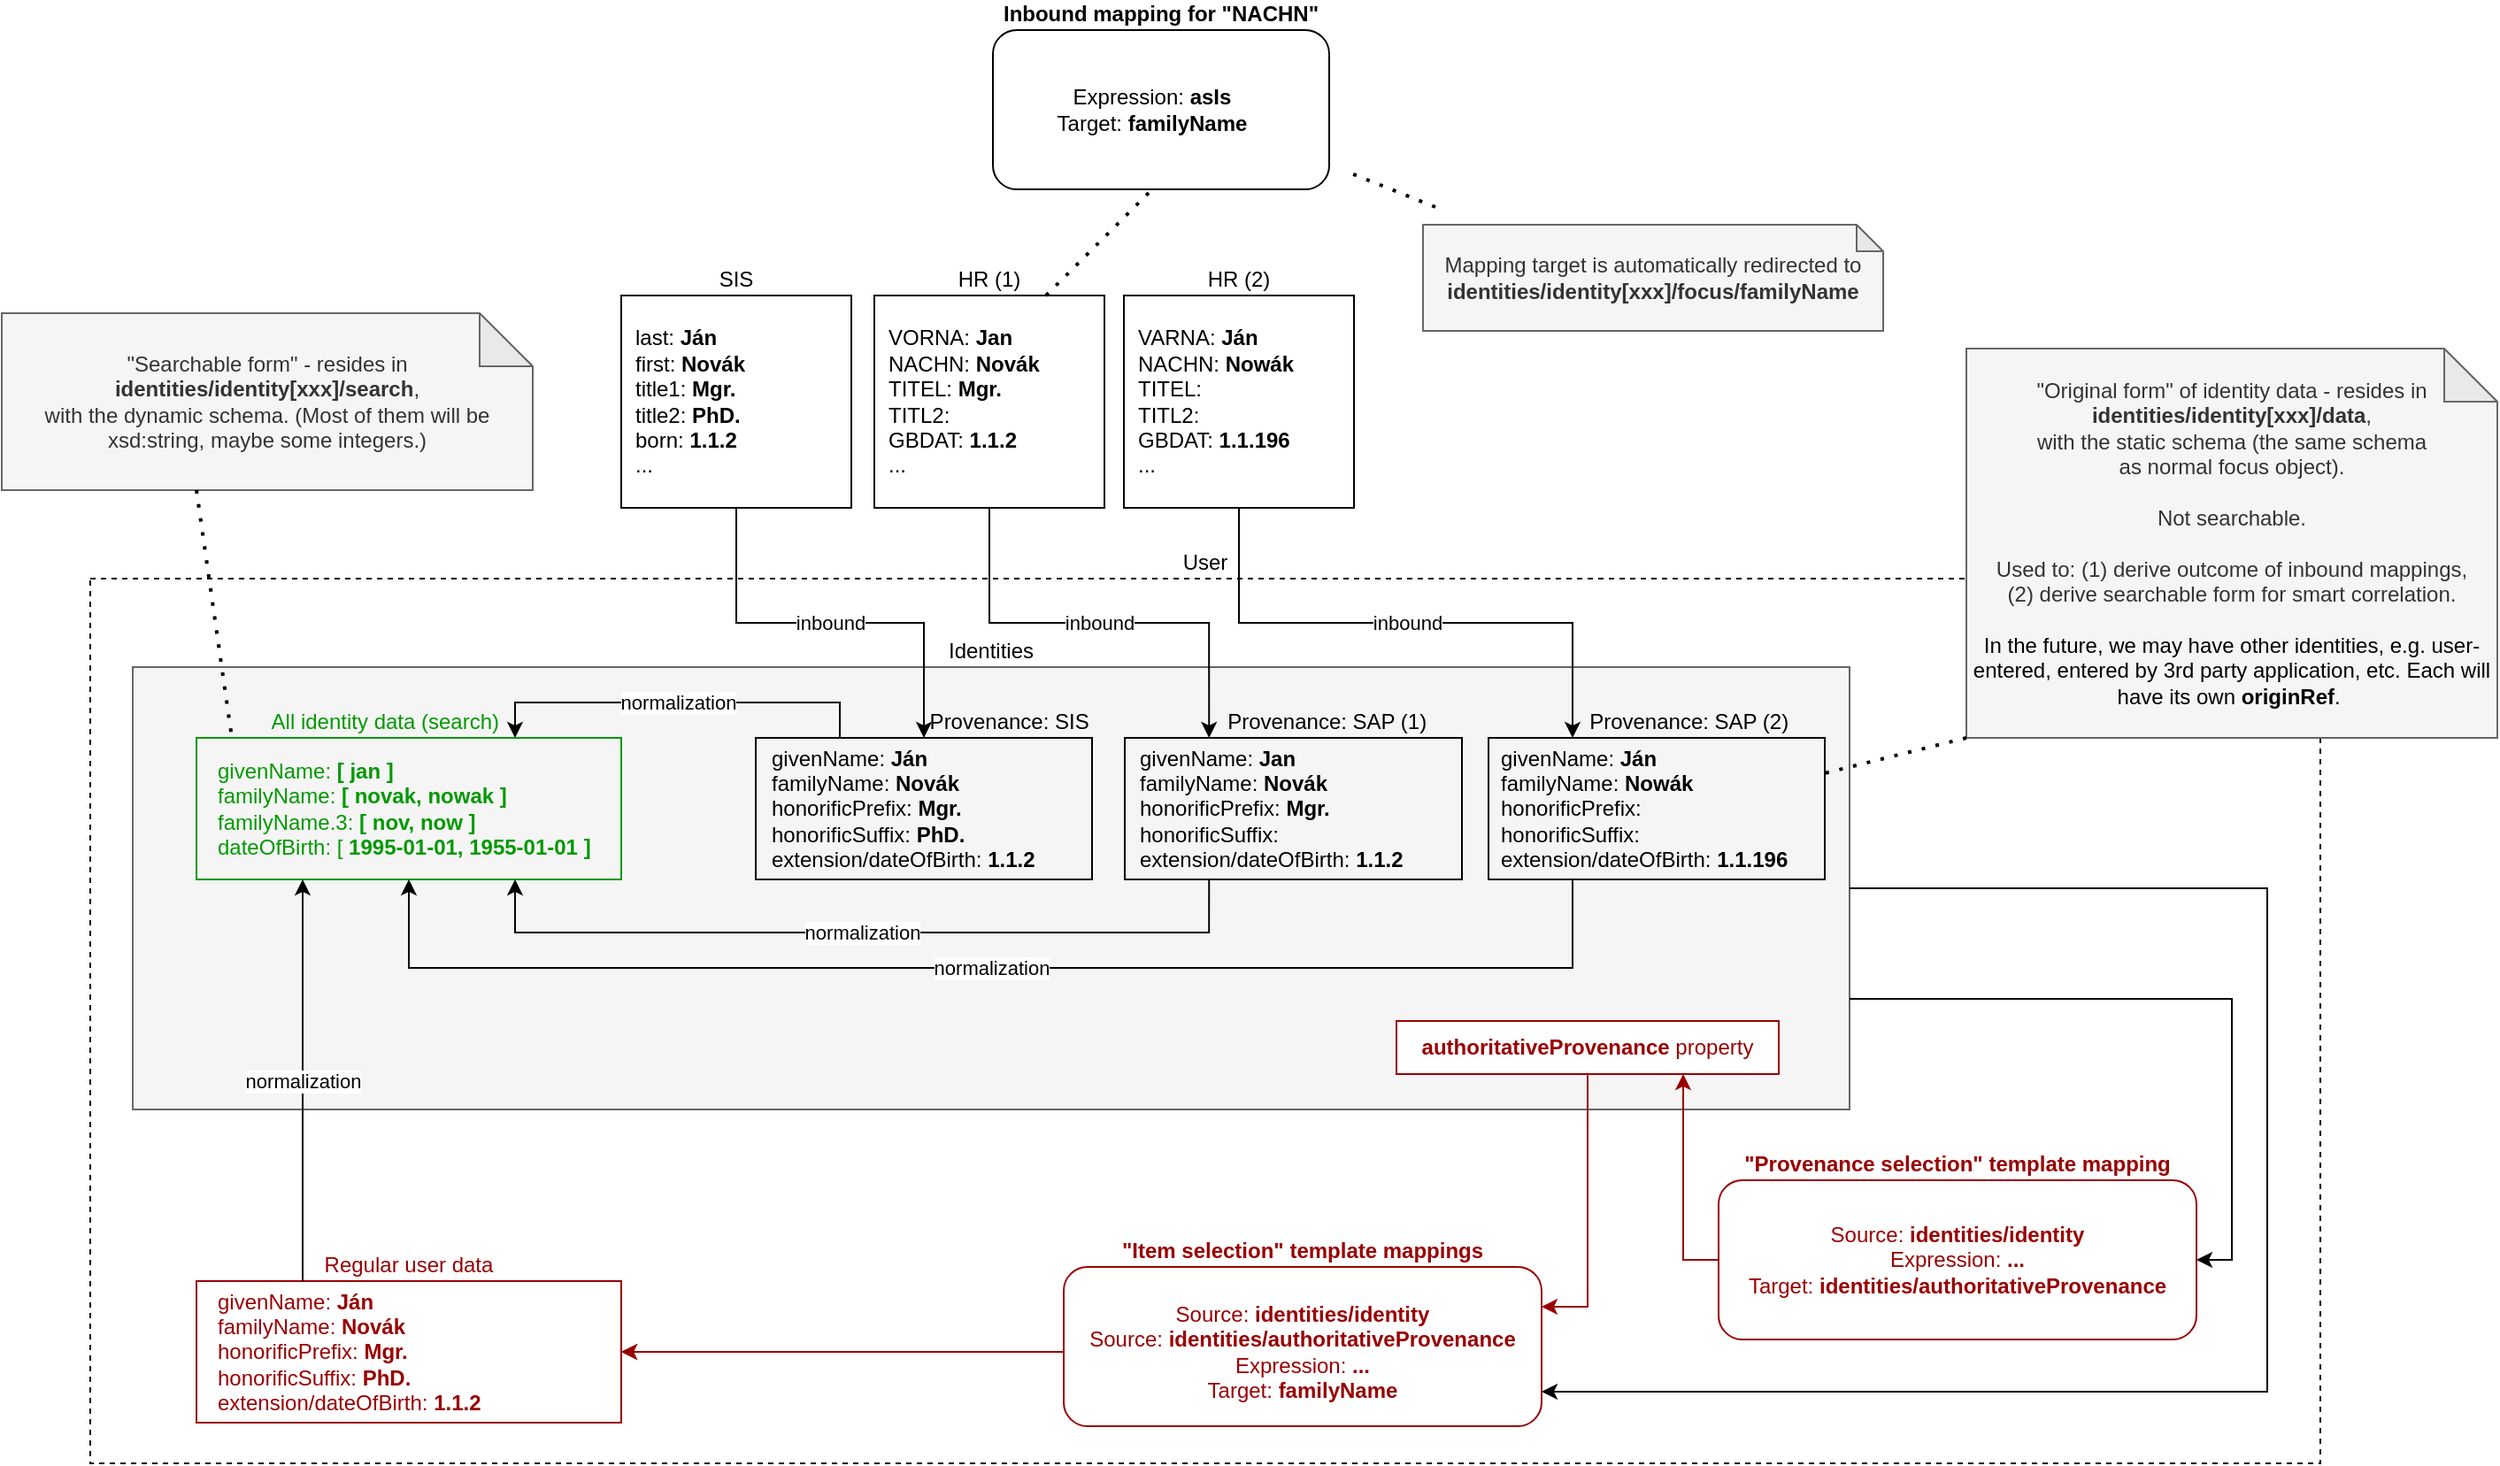 <mxfile version="19.0.3" type="device" pages="3"><diagram id="_s6FwG-OjwRTcnG-cGFB" name="Current"><mxGraphModel dx="3231" dy="1225" grid="1" gridSize="10" guides="1" tooltips="1" connect="1" arrows="1" fold="1" page="1" pageScale="1" pageWidth="1169" pageHeight="827" math="0" shadow="0"><root><mxCell id="0"/><mxCell id="1" parent="0"/><mxCell id="xve1av63VWAYr_nVpqFa-53" value="&lt;font color=&quot;#990000&quot;&gt;Source: &lt;b style=&quot;&quot;&gt;identities/identity&lt;br&gt;&lt;/b&gt;Expression:&amp;nbsp;&lt;b&gt;...&lt;/b&gt;&lt;br&gt;Target:&amp;nbsp;&lt;b&gt;identities/authoritativeProvenance&lt;/b&gt;&lt;/font&gt;" style="text;html=1;strokeColor=none;fillColor=none;align=center;verticalAlign=middle;whiteSpace=wrap;rounded=0;" vertex="1" parent="1"><mxGeometry x="780" y="780" width="270" height="90" as="geometry"/></mxCell><mxCell id="xve1av63VWAYr_nVpqFa-35" value="&lt;b&gt;&lt;font color=&quot;#990000&quot;&gt;&quot;Item selection&quot; template mappings&lt;/font&gt;&lt;/b&gt;" style="rounded=1;whiteSpace=wrap;html=1;fontColor=#000000;strokeColor=#990000;fillColor=none;labelPosition=center;verticalLabelPosition=top;align=center;verticalAlign=bottom;" vertex="1" parent="1"><mxGeometry x="410" y="829" width="270" height="90" as="geometry"/></mxCell><mxCell id="xve1av63VWAYr_nVpqFa-2" value="User" style="rounded=0;whiteSpace=wrap;html=1;labelPosition=center;verticalLabelPosition=top;align=center;verticalAlign=bottom;fillColor=none;dashed=1;" vertex="1" parent="1"><mxGeometry x="-140" y="440" width="1260" height="500" as="geometry"/></mxCell><mxCell id="xve1av63VWAYr_nVpqFa-1" value="&lt;font color=&quot;#000000&quot;&gt;Identities&lt;/font&gt;" style="rounded=0;whiteSpace=wrap;html=1;fontColor=#333333;fillColor=#f5f5f5;labelPosition=center;verticalLabelPosition=top;align=center;verticalAlign=bottom;strokeColor=#666666;" vertex="1" parent="1"><mxGeometry x="-116" y="490" width="970" height="250" as="geometry"/></mxCell><mxCell id="xve1av63VWAYr_nVpqFa-34" value="&lt;font color=&quot;#990000&quot;&gt;Regular user data&lt;/font&gt;" style="rounded=0;whiteSpace=wrap;html=1;labelPosition=center;verticalLabelPosition=top;align=center;verticalAlign=bottom;fillColor=none;strokeColor=#990000;" vertex="1" parent="1"><mxGeometry x="-80" y="837" width="240" height="80" as="geometry"/></mxCell><mxCell id="xve1av63VWAYr_nVpqFa-58" value="&lt;font color=&quot;#009900&quot;&gt;givenName: &lt;b&gt;[&amp;nbsp;jan ]&lt;br&gt;&lt;/b&gt;familyName: &lt;b&gt;[&amp;nbsp;novak, nowak ]&lt;/b&gt;&lt;br&gt;familyName.3: &lt;b&gt;[&amp;nbsp;nov, now ]&lt;br&gt;&lt;/b&gt;dateOfBirth: [&amp;nbsp;&lt;b&gt;1995-01-01, 1955-01-01 ]&lt;/b&gt;&lt;/font&gt;" style="text;html=1;strokeColor=none;fillColor=none;align=left;verticalAlign=middle;whiteSpace=wrap;rounded=0;fontColor=#FF3333;" vertex="1" parent="1"><mxGeometry x="-70" y="520" width="220" height="100" as="geometry"/></mxCell><mxCell id="xve1av63VWAYr_nVpqFa-39" value="&lt;font color=&quot;#009900&quot;&gt;All identity data (search)&amp;nbsp; &amp;nbsp; &amp;nbsp; &amp;nbsp;&amp;nbsp;&lt;/font&gt;" style="rounded=0;whiteSpace=wrap;html=1;labelPosition=center;verticalLabelPosition=top;align=center;verticalAlign=bottom;fillColor=none;strokeColor=#009900;" vertex="1" parent="1"><mxGeometry x="-80" y="530" width="240" height="80" as="geometry"/></mxCell><mxCell id="xve1av63VWAYr_nVpqFa-4" value="&lt;font color=&quot;#990000&quot;&gt;Source: &lt;b style=&quot;&quot;&gt;identities/identity&lt;/b&gt;&lt;br&gt;Source:&amp;nbsp;&lt;b&gt;identities/authoritativeProvenance&lt;/b&gt;&lt;br&gt;Expression: &lt;b&gt;...&lt;/b&gt;&lt;br&gt;Target:&amp;nbsp;&lt;b&gt;familyName&lt;/b&gt;&lt;/font&gt;" style="text;html=1;strokeColor=none;fillColor=none;align=center;verticalAlign=middle;whiteSpace=wrap;rounded=0;" vertex="1" parent="1"><mxGeometry x="410" y="832" width="270" height="90" as="geometry"/></mxCell><mxCell id="xve1av63VWAYr_nVpqFa-5" style="edgeStyle=orthogonalEdgeStyle;rounded=0;orthogonalLoop=1;jettySize=auto;html=1;exitX=1;exitY=0.75;exitDx=0;exitDy=0;entryX=1;entryY=0.5;entryDx=0;entryDy=0;fontColor=#000000;strokeColor=#000000;" edge="1" parent="1" source="xve1av63VWAYr_nVpqFa-1" target="xve1av63VWAYr_nVpqFa-53"><mxGeometry relative="1" as="geometry"/></mxCell><mxCell id="xve1av63VWAYr_nVpqFa-7" value="givenName: &lt;b&gt;Jan&lt;br&gt;&lt;/b&gt;familyName: &lt;b&gt;Novák&lt;br&gt;&lt;/b&gt;honorificPrefix: &lt;b&gt;Mgr.&lt;br&gt;&lt;/b&gt;honorificSuffix:&lt;b&gt;&lt;br&gt;&lt;/b&gt;extension/dateOfBirth: &lt;b&gt;1.1.2&lt;/b&gt;" style="text;html=1;strokeColor=none;fillColor=none;align=left;verticalAlign=middle;whiteSpace=wrap;rounded=0;" vertex="1" parent="1"><mxGeometry x="451" y="520" width="180" height="100" as="geometry"/></mxCell><mxCell id="xve1av63VWAYr_nVpqFa-9" value="normalization" style="edgeStyle=orthogonalEdgeStyle;rounded=0;orthogonalLoop=1;jettySize=auto;html=1;exitX=0.25;exitY=1;exitDx=0;exitDy=0;entryX=0.75;entryY=1;entryDx=0;entryDy=0;" edge="1" parent="1" source="xve1av63VWAYr_nVpqFa-10" target="xve1av63VWAYr_nVpqFa-39"><mxGeometry relative="1" as="geometry"><mxPoint x="491.5" y="680" as="targetPoint"/><Array as="points"><mxPoint x="492" y="640"/><mxPoint x="100" y="640"/></Array></mxGeometry></mxCell><mxCell id="xve1av63VWAYr_nVpqFa-10" value="&amp;nbsp; &amp;nbsp; &amp;nbsp; &amp;nbsp; &amp;nbsp; &amp;nbsp;Provenance: SAP (1)" style="rounded=0;whiteSpace=wrap;html=1;labelPosition=center;verticalLabelPosition=top;align=center;verticalAlign=bottom;fillColor=none;" vertex="1" parent="1"><mxGeometry x="444.5" y="530" width="190.5" height="80" as="geometry"/></mxCell><mxCell id="xve1av63VWAYr_nVpqFa-12" value="givenName: &lt;b&gt;Ján&lt;br&gt;&lt;/b&gt;familyName: &lt;b&gt;Novák&lt;br&gt;&lt;/b&gt;honorificPrefix: &lt;b&gt;Mgr.&lt;br&gt;&lt;/b&gt;honorificSuffix: &lt;b&gt;PhD.&lt;br&gt;&lt;/b&gt;extension/dateOfBirth: &lt;b&gt;1.1.2&lt;/b&gt;" style="text;html=1;strokeColor=none;fillColor=none;align=left;verticalAlign=middle;whiteSpace=wrap;rounded=0;" vertex="1" parent="1"><mxGeometry x="243" y="520" width="177" height="100" as="geometry"/></mxCell><mxCell id="xve1av63VWAYr_nVpqFa-13" style="edgeStyle=orthogonalEdgeStyle;rounded=0;orthogonalLoop=1;jettySize=auto;html=1;entryX=1;entryY=0.75;entryDx=0;entryDy=0;fontColor=#0000FF;strokeColor=#000000;exitX=1;exitY=0.5;exitDx=0;exitDy=0;" edge="1" parent="1" source="xve1av63VWAYr_nVpqFa-1" target="xve1av63VWAYr_nVpqFa-4"><mxGeometry relative="1" as="geometry"><Array as="points"><mxPoint x="1090" y="615"/><mxPoint x="1090" y="900"/></Array></mxGeometry></mxCell><mxCell id="xve1av63VWAYr_nVpqFa-14" value="normalization" style="edgeStyle=orthogonalEdgeStyle;rounded=0;orthogonalLoop=1;jettySize=auto;html=1;exitX=0.25;exitY=0;exitDx=0;exitDy=0;entryX=0.75;entryY=0;entryDx=0;entryDy=0;" edge="1" parent="1" source="xve1av63VWAYr_nVpqFa-15" target="xve1av63VWAYr_nVpqFa-39"><mxGeometry relative="1" as="geometry"/></mxCell><mxCell id="xve1av63VWAYr_nVpqFa-15" value="&amp;nbsp; &amp;nbsp; &amp;nbsp; &amp;nbsp; &amp;nbsp; &amp;nbsp; &amp;nbsp; &amp;nbsp; &amp;nbsp; &amp;nbsp; &amp;nbsp; &amp;nbsp; &amp;nbsp; &amp;nbsp; &amp;nbsp;Provenance: SIS" style="rounded=0;whiteSpace=wrap;html=1;labelPosition=center;verticalLabelPosition=top;align=center;verticalAlign=bottom;fillColor=none;" vertex="1" parent="1"><mxGeometry x="236" y="530" width="190" height="80" as="geometry"/></mxCell><mxCell id="xve1av63VWAYr_nVpqFa-16" value="SIS" style="rounded=0;whiteSpace=wrap;html=1;labelPosition=center;verticalLabelPosition=top;align=center;verticalAlign=bottom;" vertex="1" parent="1"><mxGeometry x="160" y="280" width="130" height="120" as="geometry"/></mxCell><mxCell id="xve1av63VWAYr_nVpqFa-17" value="last: &lt;b&gt;Ján&lt;br&gt;&lt;/b&gt;first: &lt;b&gt;Novák&lt;br&gt;&lt;/b&gt;title1: &lt;b&gt;Mgr.&lt;br&gt;&lt;/b&gt;title2: &lt;b&gt;PhD.&lt;br&gt;&lt;/b&gt;born: &lt;b&gt;1.1.2&lt;/b&gt;&lt;br&gt;..." style="text;html=1;strokeColor=none;fillColor=none;align=left;verticalAlign=middle;whiteSpace=wrap;rounded=0;" vertex="1" parent="1"><mxGeometry x="166" y="290" width="120" height="100" as="geometry"/></mxCell><mxCell id="xve1av63VWAYr_nVpqFa-18" value="&lt;font color=&quot;#000000&quot;&gt;inbound&lt;/font&gt;" style="edgeStyle=orthogonalEdgeStyle;rounded=0;orthogonalLoop=1;jettySize=auto;html=1;exitX=0.5;exitY=1;exitDx=0;exitDy=0;entryX=0.25;entryY=0;entryDx=0;entryDy=0;fontColor=#FF0000;" edge="1" parent="1" source="xve1av63VWAYr_nVpqFa-19" target="xve1av63VWAYr_nVpqFa-10"><mxGeometry relative="1" as="geometry"/></mxCell><mxCell id="xve1av63VWAYr_nVpqFa-19" value="HR (1)" style="rounded=0;whiteSpace=wrap;html=1;labelPosition=center;verticalLabelPosition=top;align=center;verticalAlign=bottom;" vertex="1" parent="1"><mxGeometry x="303" y="280" width="130" height="120" as="geometry"/></mxCell><mxCell id="xve1av63VWAYr_nVpqFa-20" value="VORNA: &lt;b&gt;Jan&lt;br&gt;&lt;/b&gt;NACHN: &lt;b&gt;Novák&lt;br&gt;&lt;/b&gt;TITEL: &lt;b&gt;Mgr.&lt;br&gt;&lt;/b&gt;TITL2:&lt;b&gt;&lt;br&gt;&lt;/b&gt;GBDAT: &lt;b&gt;1.1.2&lt;/b&gt;&lt;br&gt;..." style="text;html=1;strokeColor=none;fillColor=none;align=left;verticalAlign=middle;whiteSpace=wrap;rounded=0;" vertex="1" parent="1"><mxGeometry x="309" y="290" width="120" height="100" as="geometry"/></mxCell><mxCell id="xve1av63VWAYr_nVpqFa-21" value="&lt;font color=&quot;#000000&quot;&gt;inbound&lt;/font&gt;" style="edgeStyle=orthogonalEdgeStyle;rounded=0;orthogonalLoop=1;jettySize=auto;html=1;exitX=0.5;exitY=1;exitDx=0;exitDy=0;entryX=0.25;entryY=0;entryDx=0;entryDy=0;fontColor=#FF0000;" edge="1" parent="1" source="xve1av63VWAYr_nVpqFa-22" target="xve1av63VWAYr_nVpqFa-27"><mxGeometry relative="1" as="geometry"/></mxCell><mxCell id="xve1av63VWAYr_nVpqFa-22" value="HR (2)" style="rounded=0;whiteSpace=wrap;html=1;labelPosition=center;verticalLabelPosition=top;align=center;verticalAlign=bottom;fillColor=none;" vertex="1" parent="1"><mxGeometry x="444" y="280" width="130" height="120" as="geometry"/></mxCell><mxCell id="xve1av63VWAYr_nVpqFa-23" value="VARNA: &lt;b&gt;Ján&lt;br&gt;&lt;/b&gt;NACHN: &lt;b&gt;Nowák&lt;br&gt;&lt;/b&gt;TITEL:&amp;nbsp;&lt;b&gt;&lt;br&gt;&lt;/b&gt;TITL2:&lt;b&gt;&lt;br&gt;&lt;/b&gt;GBDAT: &lt;b&gt;1.1.196&lt;/b&gt;&lt;br&gt;..." style="text;html=1;strokeColor=none;fillColor=none;align=left;verticalAlign=middle;whiteSpace=wrap;rounded=0;" vertex="1" parent="1"><mxGeometry x="450" y="290" width="120" height="100" as="geometry"/></mxCell><mxCell id="xve1av63VWAYr_nVpqFa-24" value="givenName: &lt;b&gt;Ján&lt;br&gt;&lt;/b&gt;familyName: &lt;b&gt;Nowák&lt;br&gt;&lt;/b&gt;honorificPrefix:&amp;nbsp;&lt;b&gt;&lt;br&gt;&lt;/b&gt;honorificSuffix:&lt;b&gt;&lt;br&gt;&lt;/b&gt;extension/dateOfBirth: &lt;b&gt;1.1.196&lt;/b&gt;" style="text;html=1;strokeColor=none;fillColor=none;align=left;verticalAlign=middle;whiteSpace=wrap;rounded=0;" vertex="1" parent="1"><mxGeometry x="655" y="520" width="176" height="100" as="geometry"/></mxCell><mxCell id="xve1av63VWAYr_nVpqFa-25" value="inbound" style="edgeStyle=orthogonalEdgeStyle;rounded=0;orthogonalLoop=1;jettySize=auto;html=1;entryX=0.5;entryY=0;entryDx=0;entryDy=0;exitX=0.5;exitY=1;exitDx=0;exitDy=0;" edge="1" parent="1" source="xve1av63VWAYr_nVpqFa-16" target="xve1av63VWAYr_nVpqFa-15"><mxGeometry relative="1" as="geometry"/></mxCell><mxCell id="xve1av63VWAYr_nVpqFa-26" value="normalization" style="edgeStyle=orthogonalEdgeStyle;rounded=0;orthogonalLoop=1;jettySize=auto;html=1;exitX=0.25;exitY=1;exitDx=0;exitDy=0;entryX=0.5;entryY=1;entryDx=0;entryDy=0;" edge="1" parent="1" source="xve1av63VWAYr_nVpqFa-27" target="xve1av63VWAYr_nVpqFa-39"><mxGeometry relative="1" as="geometry"><mxPoint x="697.5" y="680" as="targetPoint"/><Array as="points"><mxPoint x="698" y="660"/><mxPoint x="40" y="660"/></Array></mxGeometry></mxCell><mxCell id="xve1av63VWAYr_nVpqFa-27" value="&amp;nbsp; &amp;nbsp; &amp;nbsp; &amp;nbsp; &amp;nbsp; &amp;nbsp;Provenance: SAP (2)" style="rounded=0;whiteSpace=wrap;html=1;labelPosition=center;verticalLabelPosition=top;align=center;verticalAlign=bottom;fillColor=none;" vertex="1" parent="1"><mxGeometry x="650" y="530" width="190" height="80" as="geometry"/></mxCell><mxCell id="xve1av63VWAYr_nVpqFa-28" value="" style="group" vertex="1" connectable="0" parent="1"><mxGeometry x="370" y="130" width="190" height="90" as="geometry"/></mxCell><mxCell id="xve1av63VWAYr_nVpqFa-29" value="&lt;b&gt;Inbound mapping for &quot;NACHN&quot;&lt;/b&gt;" style="rounded=1;whiteSpace=wrap;html=1;fontColor=#000000;strokeColor=#000000;fillColor=none;labelPosition=center;verticalLabelPosition=top;align=center;verticalAlign=bottom;" vertex="1" parent="xve1av63VWAYr_nVpqFa-28"><mxGeometry width="190" height="90" as="geometry"/></mxCell><mxCell id="xve1av63VWAYr_nVpqFa-30" value="Expression: &lt;b&gt;asIs&lt;/b&gt;&lt;br&gt;Target:&amp;nbsp;&lt;b&gt;familyName&lt;/b&gt;" style="text;html=1;strokeColor=none;fillColor=none;align=center;verticalAlign=middle;whiteSpace=wrap;rounded=0;" vertex="1" parent="xve1av63VWAYr_nVpqFa-28"><mxGeometry width="180" height="90" as="geometry"/></mxCell><mxCell id="xve1av63VWAYr_nVpqFa-31" value="" style="endArrow=none;dashed=1;html=1;dashPattern=1 3;strokeWidth=2;rounded=0;fontColor=#0000FF;entryX=0.5;entryY=1;entryDx=0;entryDy=0;" edge="1" parent="1" target="xve1av63VWAYr_nVpqFa-30"><mxGeometry width="50" height="50" relative="1" as="geometry"><mxPoint x="400" y="280" as="sourcePoint"/><mxPoint x="450" y="230" as="targetPoint"/></mxGeometry></mxCell><mxCell id="xve1av63VWAYr_nVpqFa-32" value="givenName: &lt;b&gt;Ján&lt;br&gt;&lt;/b&gt;familyName: &lt;b&gt;Novák&lt;br&gt;&lt;/b&gt;honorificPrefix: &lt;b&gt;Mgr.&lt;br&gt;&lt;/b&gt;honorificSuffix: &lt;b&gt;PhD.&lt;br&gt;&lt;/b&gt;extension/dateOfBirth: &lt;b&gt;1.1.2&lt;/b&gt;" style="text;html=1;strokeColor=none;fillColor=none;align=left;verticalAlign=middle;whiteSpace=wrap;rounded=0;fontColor=#990000;" vertex="1" parent="1"><mxGeometry x="-70" y="827" width="278" height="100" as="geometry"/></mxCell><mxCell id="xve1av63VWAYr_nVpqFa-33" value="&lt;font color=&quot;#000000&quot;&gt;normalization&lt;/font&gt;" style="edgeStyle=orthogonalEdgeStyle;rounded=0;orthogonalLoop=1;jettySize=auto;html=1;exitX=0.25;exitY=0;exitDx=0;exitDy=0;fontColor=#990000;strokeColor=#000000;entryX=0.25;entryY=1;entryDx=0;entryDy=0;" edge="1" parent="1" source="xve1av63VWAYr_nVpqFa-34" target="xve1av63VWAYr_nVpqFa-39"><mxGeometry relative="1" as="geometry"/></mxCell><mxCell id="xve1av63VWAYr_nVpqFa-36" style="edgeStyle=orthogonalEdgeStyle;rounded=0;orthogonalLoop=1;jettySize=auto;html=1;exitX=0;exitY=0.5;exitDx=0;exitDy=0;entryX=1;entryY=0.5;entryDx=0;entryDy=0;fontColor=#0000FF;strokeColor=#990000;" edge="1" parent="1" source="xve1av63VWAYr_nVpqFa-4" target="xve1av63VWAYr_nVpqFa-34"><mxGeometry relative="1" as="geometry"/></mxCell><mxCell id="xve1av63VWAYr_nVpqFa-37" value="" style="edgeStyle=orthogonalEdgeStyle;rounded=0;orthogonalLoop=1;jettySize=auto;html=1;fontColor=#0000FF;strokeColor=#990000;" edge="1" parent="1" source="xve1av63VWAYr_nVpqFa-4" target="xve1av63VWAYr_nVpqFa-34"><mxGeometry relative="1" as="geometry"/></mxCell><mxCell id="xve1av63VWAYr_nVpqFa-42" value="Mapping target is automatically redirected to &lt;b&gt;identities/identity[xxx]/focus/familyName&lt;/b&gt;" style="shape=note;whiteSpace=wrap;html=1;backgroundOutline=1;darkOpacity=0.05;size=15;fillColor=#f5f5f5;fontColor=#333333;strokeColor=#666666;" vertex="1" parent="1"><mxGeometry x="613" y="240" width="260" height="60" as="geometry"/></mxCell><mxCell id="xve1av63VWAYr_nVpqFa-43" value="" style="endArrow=none;dashed=1;html=1;dashPattern=1 3;strokeWidth=2;rounded=0;" edge="1" parent="1"><mxGeometry width="50" height="50" relative="1" as="geometry"><mxPoint x="620" y="230" as="sourcePoint"/><mxPoint x="570" y="210" as="targetPoint"/></mxGeometry></mxCell><mxCell id="xve1av63VWAYr_nVpqFa-44" value="&quot;Original form&quot; of identity data - resides in &lt;b&gt;identities/identity[xxx]/data&lt;/b&gt;,&lt;br&gt;with the static schema (the same schema&lt;br&gt;as normal focus object).&lt;br&gt;&lt;br&gt;Not searchable. &lt;br&gt;&lt;br&gt;Used to: (1) derive outcome of inbound mappings, &lt;br&gt;(2) derive searchable form for smart correlation.&lt;br&gt;&lt;br&gt;&lt;span style=&quot;color: rgb(0, 0, 0);&quot;&gt;In the future, we may have other identities, e.g. user-entered, entered by 3rd party application, etc. Each will have its own&amp;nbsp;&lt;/span&gt;&lt;b style=&quot;color: rgb(0, 0, 0);&quot;&gt;originRef&lt;/b&gt;&lt;span style=&quot;color: rgb(0, 0, 0);&quot;&gt;.&amp;nbsp;&lt;/span&gt;" style="shape=note;whiteSpace=wrap;html=1;backgroundOutline=1;darkOpacity=0.05;fillColor=#f5f5f5;fontColor=#333333;strokeColor=#666666;" vertex="1" parent="1"><mxGeometry x="920" y="310" width="300" height="220" as="geometry"/></mxCell><mxCell id="xve1av63VWAYr_nVpqFa-45" value="" style="endArrow=none;dashed=1;html=1;dashPattern=1 3;strokeWidth=2;rounded=0;exitX=0;exitY=1;exitDx=0;exitDy=0;exitPerimeter=0;entryX=1;entryY=0.25;entryDx=0;entryDy=0;" edge="1" parent="1" source="xve1av63VWAYr_nVpqFa-44" target="xve1av63VWAYr_nVpqFa-27"><mxGeometry width="50" height="50" relative="1" as="geometry"><mxPoint x="1180" y="520" as="sourcePoint"/><mxPoint x="850" y="560" as="targetPoint"/></mxGeometry></mxCell><mxCell id="xve1av63VWAYr_nVpqFa-48" value="&quot;Searchable form&quot; - resides in &lt;b&gt;identities/identity[xxx]/search&lt;/b&gt;,&lt;br&gt;with the dynamic schema. (Most of them will be xsd:string, maybe some integers.)" style="shape=note;whiteSpace=wrap;html=1;backgroundOutline=1;darkOpacity=0.05;fillColor=#f5f5f5;fontColor=#333333;strokeColor=#666666;" vertex="1" parent="1"><mxGeometry x="-190" y="290" width="300" height="100" as="geometry"/></mxCell><mxCell id="xve1av63VWAYr_nVpqFa-49" style="edgeStyle=orthogonalEdgeStyle;rounded=0;orthogonalLoop=1;jettySize=auto;html=1;exitX=0.5;exitY=1;exitDx=0;exitDy=0;entryX=1;entryY=0.25;entryDx=0;entryDy=0;fontColor=#000000;strokeColor=#990000;" edge="1" parent="1" source="xve1av63VWAYr_nVpqFa-50" target="xve1av63VWAYr_nVpqFa-35"><mxGeometry relative="1" as="geometry"/></mxCell><mxCell id="xve1av63VWAYr_nVpqFa-50" value="&lt;font color=&quot;#990000&quot;&gt;&lt;b&gt;authoritativeProvenance&lt;/b&gt; property&lt;/font&gt;" style="rounded=0;whiteSpace=wrap;html=1;fontColor=#000000;strokeColor=#990000;" vertex="1" parent="1"><mxGeometry x="598" y="690" width="216" height="30" as="geometry"/></mxCell><mxCell id="xve1av63VWAYr_nVpqFa-51" value="&lt;b&gt;&lt;font color=&quot;#990000&quot;&gt;&quot;Provenance selection&quot; template mapping&lt;/font&gt;&lt;/b&gt;" style="rounded=1;whiteSpace=wrap;html=1;fontColor=#000000;strokeColor=#990000;fillColor=none;labelPosition=center;verticalLabelPosition=top;align=center;verticalAlign=bottom;" vertex="1" parent="1"><mxGeometry x="780" y="780" width="270" height="90" as="geometry"/></mxCell><mxCell id="xve1av63VWAYr_nVpqFa-52" style="edgeStyle=orthogonalEdgeStyle;rounded=0;orthogonalLoop=1;jettySize=auto;html=1;exitX=0;exitY=0.5;exitDx=0;exitDy=0;entryX=0.75;entryY=1;entryDx=0;entryDy=0;fontColor=#000000;strokeColor=#990000;" edge="1" parent="1" source="xve1av63VWAYr_nVpqFa-53" target="xve1av63VWAYr_nVpqFa-50"><mxGeometry relative="1" as="geometry"/></mxCell><mxCell id="xve1av63VWAYr_nVpqFa-54" value="" style="endArrow=none;dashed=1;html=1;dashPattern=1 3;strokeWidth=2;rounded=0;" edge="1" parent="1"><mxGeometry width="50" height="50" relative="1" as="geometry"><mxPoint x="-80" y="390" as="sourcePoint"/><mxPoint x="-60" y="530" as="targetPoint"/></mxGeometry></mxCell></root></mxGraphModel></diagram><diagram id="zc6pTXu14DVkw-eYukq8" name="Alt-1"><mxGraphModel dx="2062" dy="1225" grid="1" gridSize="10" guides="1" tooltips="1" connect="1" arrows="1" fold="1" page="1" pageScale="1" pageWidth="1169" pageHeight="827" math="0" shadow="0"><root><mxCell id="0"/><mxCell id="1" parent="0"/><mxCell id="fM5ecm_wmOhgV47JdMvx-7" value="User" style="rounded=0;whiteSpace=wrap;html=1;labelPosition=center;verticalLabelPosition=top;align=center;verticalAlign=bottom;fillColor=none;" parent="1" vertex="1"><mxGeometry x="10" y="460" width="660" height="360" as="geometry"/></mxCell><mxCell id="fM5ecm_wmOhgV47JdMvx-36" style="edgeStyle=orthogonalEdgeStyle;rounded=0;orthogonalLoop=1;jettySize=auto;html=1;entryX=1;entryY=0.5;entryDx=0;entryDy=0;fontColor=#0000FF;strokeColor=#000000;exitX=1;exitY=0.5;exitDx=0;exitDy=0;" parent="1" source="fM5ecm_wmOhgV47JdMvx-15" target="fM5ecm_wmOhgV47JdMvx-34" edge="1"><mxGeometry relative="1" as="geometry"/></mxCell><mxCell id="fM5ecm_wmOhgV47JdMvx-15" value="&lt;font color=&quot;#000000&quot;&gt;Identities&lt;/font&gt;" style="rounded=0;whiteSpace=wrap;html=1;fontColor=#FF3333;fillColor=none;labelPosition=center;verticalLabelPosition=top;align=center;verticalAlign=bottom;" parent="1" vertex="1"><mxGeometry x="40" y="500" width="580" height="130" as="geometry"/></mxCell><mxCell id="fM5ecm_wmOhgV47JdMvx-16" value="AIS" style="rounded=0;whiteSpace=wrap;html=1;labelPosition=center;verticalLabelPosition=top;align=center;verticalAlign=bottom;fillColor=none;" parent="1" vertex="1"><mxGeometry x="192" y="530" width="130" height="80" as="geometry"/></mxCell><mxCell id="fM5ecm_wmOhgV47JdMvx-1" value="AIS" style="rounded=0;whiteSpace=wrap;html=1;labelPosition=center;verticalLabelPosition=top;align=center;verticalAlign=bottom;" parent="1" vertex="1"><mxGeometry x="160" y="280" width="130" height="120" as="geometry"/></mxCell><mxCell id="fM5ecm_wmOhgV47JdMvx-2" value="last: &lt;b&gt;Ján&lt;br&gt;&lt;/b&gt;first: &lt;b&gt;Novák&lt;br&gt;&lt;/b&gt;title1: &lt;b&gt;Mgr.&lt;br&gt;&lt;/b&gt;title2: &lt;b&gt;PhD.&lt;br&gt;&lt;/b&gt;born: &lt;b&gt;1.1.2&lt;/b&gt;&lt;br&gt;..." style="text;html=1;strokeColor=none;fillColor=none;align=left;verticalAlign=middle;whiteSpace=wrap;rounded=0;" parent="1" vertex="1"><mxGeometry x="166" y="290" width="120" height="100" as="geometry"/></mxCell><mxCell id="fM5ecm_wmOhgV47JdMvx-21" style="edgeStyle=orthogonalEdgeStyle;rounded=0;orthogonalLoop=1;jettySize=auto;html=1;exitX=0.5;exitY=1;exitDx=0;exitDy=0;entryX=0.25;entryY=0;entryDx=0;entryDy=0;fontColor=#FF0000;" parent="1" source="fM5ecm_wmOhgV47JdMvx-3" target="fM5ecm_wmOhgV47JdMvx-18" edge="1"><mxGeometry relative="1" as="geometry"/></mxCell><mxCell id="fM5ecm_wmOhgV47JdMvx-3" value="SAP (1)" style="rounded=0;whiteSpace=wrap;html=1;labelPosition=center;verticalLabelPosition=top;align=center;verticalAlign=bottom;" parent="1" vertex="1"><mxGeometry x="303" y="280" width="130" height="120" as="geometry"/></mxCell><mxCell id="fM5ecm_wmOhgV47JdMvx-4" value="VORNA: &lt;b&gt;Jan&lt;br&gt;&lt;/b&gt;NACHN: &lt;b&gt;Novák&lt;br&gt;&lt;/b&gt;TITEL: &lt;b&gt;Mgr.&lt;br&gt;&lt;/b&gt;TITL2:&lt;b&gt;&lt;br&gt;&lt;/b&gt;GBDAT: &lt;b&gt;1.1.2&lt;/b&gt;&lt;br&gt;..." style="text;html=1;strokeColor=none;fillColor=none;align=left;verticalAlign=middle;whiteSpace=wrap;rounded=0;" parent="1" vertex="1"><mxGeometry x="309" y="290" width="120" height="100" as="geometry"/></mxCell><mxCell id="fM5ecm_wmOhgV47JdMvx-23" style="edgeStyle=orthogonalEdgeStyle;rounded=0;orthogonalLoop=1;jettySize=auto;html=1;exitX=0.5;exitY=1;exitDx=0;exitDy=0;entryX=0.25;entryY=0;entryDx=0;entryDy=0;fontColor=#FF0000;" parent="1" source="fM5ecm_wmOhgV47JdMvx-5" target="fM5ecm_wmOhgV47JdMvx-19" edge="1"><mxGeometry relative="1" as="geometry"/></mxCell><mxCell id="fM5ecm_wmOhgV47JdMvx-5" value="SAP (2)" style="rounded=0;whiteSpace=wrap;html=1;labelPosition=center;verticalLabelPosition=top;align=center;verticalAlign=bottom;fillColor=none;" parent="1" vertex="1"><mxGeometry x="444" y="280" width="130" height="120" as="geometry"/></mxCell><mxCell id="fM5ecm_wmOhgV47JdMvx-6" value="VARNA: &lt;b&gt;Ján&lt;br&gt;&lt;/b&gt;NACHN: &lt;b&gt;Novák&lt;br&gt;&lt;/b&gt;TITEL:&amp;nbsp;&lt;b&gt;&lt;br&gt;&lt;/b&gt;TITL2:&lt;b&gt;&lt;br&gt;&lt;/b&gt;GBDAT: &lt;b&gt;1.1.196&lt;/b&gt;&lt;br&gt;..." style="text;html=1;strokeColor=none;fillColor=none;align=left;verticalAlign=middle;whiteSpace=wrap;rounded=0;" parent="1" vertex="1"><mxGeometry x="450" y="290" width="120" height="100" as="geometry"/></mxCell><mxCell id="fM5ecm_wmOhgV47JdMvx-9" value="givenName: &lt;b&gt;Jan&lt;br&gt;&lt;/b&gt;familyName: &lt;b&gt;Novák&lt;br&gt;&lt;/b&gt;honorificPrefix: &lt;b&gt;Mgr.&lt;br&gt;&lt;/b&gt;honorificSuffix:&lt;b&gt;&lt;br&gt;&lt;/b&gt;dateOfBirth: &lt;b&gt;1.1.2&lt;/b&gt;" style="text;html=1;strokeColor=none;fillColor=none;align=left;verticalAlign=middle;whiteSpace=wrap;rounded=0;" parent="1" vertex="1"><mxGeometry x="340" y="520" width="120" height="100" as="geometry"/></mxCell><mxCell id="fM5ecm_wmOhgV47JdMvx-8" value="givenName: &lt;b&gt;Ján&lt;br&gt;&lt;/b&gt;familyName: &lt;b&gt;Novák&lt;br&gt;&lt;/b&gt;honorificPrefix: &lt;b&gt;Mgr.&lt;br&gt;&lt;/b&gt;honorificSuffix: &lt;b&gt;PhD.&lt;br&gt;&lt;/b&gt;dateOfBirth: &lt;b&gt;1.1.2&lt;/b&gt;" style="text;html=1;strokeColor=none;fillColor=none;align=left;verticalAlign=middle;whiteSpace=wrap;rounded=0;" parent="1" vertex="1"><mxGeometry x="200" y="520" width="120" height="100" as="geometry"/></mxCell><mxCell id="fM5ecm_wmOhgV47JdMvx-10" value="givenName: &lt;b&gt;Ján&lt;br&gt;&lt;/b&gt;familyName: &lt;b&gt;Novák&lt;br&gt;&lt;/b&gt;honorificPrefix:&amp;nbsp;&lt;b&gt;&lt;br&gt;&lt;/b&gt;honorificSuffix:&lt;b&gt;&lt;br&gt;&lt;/b&gt;dateOfBirth: &lt;b&gt;1.1.196&lt;/b&gt;" style="text;html=1;strokeColor=none;fillColor=none;align=left;verticalAlign=middle;whiteSpace=wrap;rounded=0;" parent="1" vertex="1"><mxGeometry x="480" y="520" width="120" height="100" as="geometry"/></mxCell><mxCell id="fM5ecm_wmOhgV47JdMvx-13" style="edgeStyle=orthogonalEdgeStyle;rounded=0;orthogonalLoop=1;jettySize=auto;html=1;entryX=0.25;entryY=0;entryDx=0;entryDy=0;exitX=0.5;exitY=1;exitDx=0;exitDy=0;" parent="1" source="fM5ecm_wmOhgV47JdMvx-1" target="fM5ecm_wmOhgV47JdMvx-16" edge="1"><mxGeometry relative="1" as="geometry"/></mxCell><mxCell id="fM5ecm_wmOhgV47JdMvx-14" value="givenName: &lt;b&gt;Ján&lt;br&gt;&lt;/b&gt;familyName: &lt;b&gt;Novák&lt;br&gt;&lt;/b&gt;honorificPrefix: &lt;b&gt;Mgr.&lt;br&gt;&lt;/b&gt;honorificSuffix: &lt;b&gt;PhD.&lt;br&gt;&lt;/b&gt;dateOfBirth: &lt;b&gt;1.1.2&lt;/b&gt;" style="text;html=1;strokeColor=none;fillColor=none;align=left;verticalAlign=middle;whiteSpace=wrap;rounded=0;fontColor=#FF3333;" parent="1" vertex="1"><mxGeometry x="60" y="520" width="120" height="100" as="geometry"/></mxCell><mxCell id="fM5ecm_wmOhgV47JdMvx-18" value="SAP (1)" style="rounded=0;whiteSpace=wrap;html=1;labelPosition=center;verticalLabelPosition=top;align=center;verticalAlign=bottom;fillColor=none;" parent="1" vertex="1"><mxGeometry x="335" y="530" width="130" height="80" as="geometry"/></mxCell><mxCell id="fM5ecm_wmOhgV47JdMvx-20" value="&lt;font color=&quot;#ff0000&quot;&gt;Focus (Main)&lt;/font&gt;" style="rounded=0;whiteSpace=wrap;html=1;labelPosition=center;verticalLabelPosition=top;align=center;verticalAlign=bottom;fillColor=none;strokeColor=#FF0000;" parent="1" vertex="1"><mxGeometry x="50" y="530" width="130" height="80" as="geometry"/></mxCell><mxCell id="fM5ecm_wmOhgV47JdMvx-19" value="SAP (2)" style="rounded=0;whiteSpace=wrap;html=1;labelPosition=center;verticalLabelPosition=top;align=center;verticalAlign=bottom;fillColor=none;" parent="1" vertex="1"><mxGeometry x="476" y="530" width="130" height="80" as="geometry"/></mxCell><mxCell id="fM5ecm_wmOhgV47JdMvx-25" value="" style="group" parent="1" vertex="1" connectable="0"><mxGeometry x="370" y="130" width="190" height="90" as="geometry"/></mxCell><mxCell id="fM5ecm_wmOhgV47JdMvx-24" value="&lt;b&gt;Inbound mapping for &quot;VORNA&quot;&lt;/b&gt;" style="rounded=1;whiteSpace=wrap;html=1;fontColor=#000000;strokeColor=#000000;fillColor=none;labelPosition=center;verticalLabelPosition=top;align=center;verticalAlign=bottom;" parent="fM5ecm_wmOhgV47JdMvx-25" vertex="1"><mxGeometry width="190" height="90" as="geometry"/></mxCell><mxCell id="fM5ecm_wmOhgV47JdMvx-11" value="Expression: &lt;b&gt;asIs&lt;/b&gt;&lt;br&gt;Target:&amp;nbsp;&lt;b&gt;&lt;font color=&quot;#0000ff&quot;&gt;$identity/&lt;/font&gt;familyName&lt;/b&gt;" style="text;html=1;strokeColor=none;fillColor=none;align=center;verticalAlign=middle;whiteSpace=wrap;rounded=0;" parent="fM5ecm_wmOhgV47JdMvx-25" vertex="1"><mxGeometry width="180" height="90" as="geometry"/></mxCell><mxCell id="fM5ecm_wmOhgV47JdMvx-26" value="" style="endArrow=none;dashed=1;html=1;dashPattern=1 3;strokeWidth=2;rounded=0;fontColor=#0000FF;entryX=0.5;entryY=1;entryDx=0;entryDy=0;" parent="1" target="fM5ecm_wmOhgV47JdMvx-11" edge="1"><mxGeometry width="50" height="50" relative="1" as="geometry"><mxPoint x="400" y="280" as="sourcePoint"/><mxPoint x="450" y="230" as="targetPoint"/></mxGeometry></mxCell><mxCell id="fM5ecm_wmOhgV47JdMvx-28" value="givenName: &lt;b&gt;Ján&lt;br&gt;&lt;/b&gt;familyName: &lt;b&gt;Novák&lt;br&gt;&lt;/b&gt;honorificPrefix: &lt;b&gt;Mgr.&lt;br&gt;&lt;/b&gt;honorificSuffix: &lt;b&gt;PhD.&lt;br&gt;&lt;/b&gt;extension/dateOfBirth: &lt;b&gt;1.1.2&lt;/b&gt;" style="text;html=1;strokeColor=none;fillColor=none;align=left;verticalAlign=middle;whiteSpace=wrap;rounded=0;fontColor=#990000;" parent="1" vertex="1"><mxGeometry x="57" y="660" width="278" height="100" as="geometry"/></mxCell><mxCell id="fM5ecm_wmOhgV47JdMvx-32" style="edgeStyle=orthogonalEdgeStyle;rounded=0;orthogonalLoop=1;jettySize=auto;html=1;exitX=0.25;exitY=0;exitDx=0;exitDy=0;fontColor=#990000;strokeColor=#990000;" parent="1" source="fM5ecm_wmOhgV47JdMvx-30" target="fM5ecm_wmOhgV47JdMvx-20" edge="1"><mxGeometry relative="1" as="geometry"/></mxCell><mxCell id="fM5ecm_wmOhgV47JdMvx-30" value="&lt;font color=&quot;#990000&quot;&gt;Regular user data&lt;/font&gt;" style="rounded=0;whiteSpace=wrap;html=1;labelPosition=center;verticalLabelPosition=top;align=center;verticalAlign=bottom;fillColor=none;strokeColor=#990000;" parent="1" vertex="1"><mxGeometry x="45" y="670" width="280" height="80" as="geometry"/></mxCell><mxCell id="fM5ecm_wmOhgV47JdMvx-34" value="&lt;b&gt;Some selection mechanism (e.g. template mapping?)&lt;/b&gt;" style="rounded=1;whiteSpace=wrap;html=1;fontColor=#000000;strokeColor=#000000;fillColor=none;labelPosition=center;verticalLabelPosition=top;align=center;verticalAlign=bottom;" parent="1" vertex="1"><mxGeometry x="384" y="690" width="190" height="90" as="geometry"/></mxCell><mxCell id="fM5ecm_wmOhgV47JdMvx-37" style="edgeStyle=orthogonalEdgeStyle;rounded=0;orthogonalLoop=1;jettySize=auto;html=1;exitX=0;exitY=0.5;exitDx=0;exitDy=0;entryX=1;entryY=0.5;entryDx=0;entryDy=0;fontColor=#0000FF;strokeColor=#990000;" parent="1" source="fM5ecm_wmOhgV47JdMvx-35" target="fM5ecm_wmOhgV47JdMvx-30" edge="1"><mxGeometry relative="1" as="geometry"/></mxCell><mxCell id="fM5ecm_wmOhgV47JdMvx-38" value="" style="edgeStyle=orthogonalEdgeStyle;rounded=0;orthogonalLoop=1;jettySize=auto;html=1;fontColor=#0000FF;strokeColor=#000000;" parent="1" source="fM5ecm_wmOhgV47JdMvx-35" target="fM5ecm_wmOhgV47JdMvx-30" edge="1"><mxGeometry relative="1" as="geometry"/></mxCell><mxCell id="fM5ecm_wmOhgV47JdMvx-35" value="Source: &lt;b&gt;&lt;font color=&quot;#0000ff&quot;&gt;$identity&lt;/font&gt;/familyName&lt;/b&gt;&lt;br&gt;Expression: &lt;b&gt;...&lt;/b&gt;&lt;br&gt;Target:&amp;nbsp;&lt;b&gt;&lt;font color=&quot;#0000ff&quot;&gt;$user/&lt;/font&gt;familyName&lt;/b&gt;" style="text;html=1;strokeColor=none;fillColor=none;align=center;verticalAlign=middle;whiteSpace=wrap;rounded=0;" parent="1" vertex="1"><mxGeometry x="384" y="690" width="180" height="90" as="geometry"/></mxCell></root></mxGraphModel></diagram><diagram id="q8L4vVbQXYSyW4hNBsuI" name="Alt-2"><mxGraphModel dx="3231" dy="1225" grid="1" gridSize="10" guides="1" tooltips="1" connect="1" arrows="1" fold="1" page="1" pageScale="1" pageWidth="1169" pageHeight="827" math="0" shadow="0"><root><mxCell id="0"/><mxCell id="1" parent="0"/><mxCell id="ZSXoF4hNae1kBA5M5Lcq-3" value="&lt;font color=&quot;#000000&quot;&gt;Identities&lt;/font&gt;" style="rounded=0;whiteSpace=wrap;html=1;fontColor=#333333;fillColor=#f5f5f5;labelPosition=center;verticalLabelPosition=top;align=center;verticalAlign=bottom;strokeColor=#666666;" parent="1" vertex="1"><mxGeometry x="20" y="490" width="840" height="320" as="geometry"/></mxCell><mxCell id="ZSXoF4hNae1kBA5M5Lcq-1" value="User" style="rounded=0;whiteSpace=wrap;html=1;labelPosition=center;verticalLabelPosition=top;align=center;verticalAlign=bottom;fillColor=none;dashed=1;" parent="1" vertex="1"><mxGeometry x="-30" y="440" width="1240" height="570" as="geometry"/></mxCell><mxCell id="ZSXoF4hNae1kBA5M5Lcq-39" value="&amp;nbsp; &amp;nbsp; &amp;nbsp; &amp;nbsp; &amp;nbsp; &amp;nbsp;SAP (2) - normalized" style="rounded=0;whiteSpace=wrap;html=1;labelPosition=center;verticalLabelPosition=top;align=center;verticalAlign=bottom;fillColor=none;" parent="1" vertex="1"><mxGeometry x="650" y="680" width="190" height="80" as="geometry"/></mxCell><mxCell id="ZSXoF4hNae1kBA5M5Lcq-31" value="Source: &lt;b style=&quot;&quot;&gt;identities/identity&lt;/b&gt;&lt;br&gt;Source:&amp;nbsp;&lt;b&gt;identities/defaultAuthoritativeSource&lt;/b&gt;&lt;br&gt;Expression: &lt;b&gt;...&lt;/b&gt;&lt;br&gt;Target:&amp;nbsp;&lt;b&gt;familyName&lt;/b&gt;" style="text;html=1;strokeColor=none;fillColor=none;align=center;verticalAlign=middle;whiteSpace=wrap;rounded=0;" parent="1" vertex="1"><mxGeometry x="410" y="903" width="270" height="90" as="geometry"/></mxCell><mxCell id="ZSXoF4hNae1kBA5M5Lcq-63" style="edgeStyle=orthogonalEdgeStyle;rounded=0;orthogonalLoop=1;jettySize=auto;html=1;exitX=1;exitY=0.75;exitDx=0;exitDy=0;entryX=1;entryY=0.5;entryDx=0;entryDy=0;fontColor=#000000;" parent="1" source="ZSXoF4hNae1kBA5M5Lcq-3" target="ZSXoF4hNae1kBA5M5Lcq-62" edge="1"><mxGeometry relative="1" as="geometry"/></mxCell><mxCell id="ZSXoF4hNae1kBA5M5Lcq-40" value="givenName: &lt;b&gt;jan&lt;br&gt;&lt;/b&gt;familyName: &lt;b&gt;nowak&lt;br&gt;&lt;/b&gt;familyName.3:&amp;nbsp;&lt;b&gt;now&lt;br&gt;&lt;/b&gt;dateOfBirth: &lt;b&gt;1955-01-01&lt;/b&gt;" style="text;html=1;strokeColor=none;fillColor=none;align=left;verticalAlign=middle;whiteSpace=wrap;rounded=0;" parent="1" vertex="1"><mxGeometry x="657" y="670" width="157" height="100" as="geometry"/></mxCell><mxCell id="ZSXoF4hNae1kBA5M5Lcq-13" value="givenName: &lt;b&gt;Jan&lt;br&gt;&lt;/b&gt;familyName: &lt;b&gt;Novák&lt;br&gt;&lt;/b&gt;honorificPrefix: &lt;b&gt;Mgr.&lt;br&gt;&lt;/b&gt;honorificSuffix:&lt;b&gt;&lt;br&gt;&lt;/b&gt;extension/dateOfBirth: &lt;b&gt;1.1.2&lt;/b&gt;" style="text;html=1;strokeColor=none;fillColor=none;align=left;verticalAlign=middle;whiteSpace=wrap;rounded=0;" parent="1" vertex="1"><mxGeometry x="451" y="520" width="180" height="100" as="geometry"/></mxCell><mxCell id="ZSXoF4hNae1kBA5M5Lcq-38" value="givenName: &lt;b&gt;jan&lt;br&gt;&lt;/b&gt;familyName: &lt;b&gt;novak&lt;br&gt;&lt;/b&gt;familyName.3:&amp;nbsp;&lt;b&gt;nov&lt;br&gt;&lt;/b&gt;dateOfBirth: &lt;b&gt;1995-01-01&lt;/b&gt;" style="text;html=1;strokeColor=none;fillColor=none;align=left;verticalAlign=middle;whiteSpace=wrap;rounded=0;" parent="1" vertex="1"><mxGeometry x="451" y="670" width="157" height="100" as="geometry"/></mxCell><mxCell id="ZSXoF4hNae1kBA5M5Lcq-44" value="normalization" style="edgeStyle=orthogonalEdgeStyle;rounded=0;orthogonalLoop=1;jettySize=auto;html=1;exitX=0.25;exitY=1;exitDx=0;exitDy=0;entryX=0.25;entryY=0;entryDx=0;entryDy=0;" parent="1" source="ZSXoF4hNae1kBA5M5Lcq-18" target="ZSXoF4hNae1kBA5M5Lcq-37" edge="1"><mxGeometry relative="1" as="geometry"/></mxCell><mxCell id="ZSXoF4hNae1kBA5M5Lcq-18" value="SAP (1)" style="rounded=0;whiteSpace=wrap;html=1;labelPosition=center;verticalLabelPosition=top;align=center;verticalAlign=bottom;fillColor=none;" parent="1" vertex="1"><mxGeometry x="444.5" y="530" width="190.5" height="80" as="geometry"/></mxCell><mxCell id="ZSXoF4hNae1kBA5M5Lcq-36" value="givenName: &lt;b&gt;jan&lt;br&gt;&lt;/b&gt;familyName: &lt;b&gt;novak&lt;br&gt;&lt;/b&gt;familyName.3:&amp;nbsp;&lt;b&gt;nov&lt;br&gt;&lt;/b&gt;dateOfBirth: &lt;b&gt;1995-01-01&lt;/b&gt;" style="text;html=1;strokeColor=none;fillColor=none;align=left;verticalAlign=middle;whiteSpace=wrap;rounded=0;" parent="1" vertex="1"><mxGeometry x="243" y="670" width="157" height="100" as="geometry"/></mxCell><mxCell id="ZSXoF4hNae1kBA5M5Lcq-14" value="givenName: &lt;b&gt;Ján&lt;br&gt;&lt;/b&gt;familyName: &lt;b&gt;Novák&lt;br&gt;&lt;/b&gt;honorificPrefix: &lt;b&gt;Mgr.&lt;br&gt;&lt;/b&gt;honorificSuffix: &lt;b&gt;PhD.&lt;br&gt;&lt;/b&gt;extension/dateOfBirth: &lt;b&gt;1.1.2&lt;/b&gt;" style="text;html=1;strokeColor=none;fillColor=none;align=left;verticalAlign=middle;whiteSpace=wrap;rounded=0;" parent="1" vertex="1"><mxGeometry x="243" y="520" width="177" height="100" as="geometry"/></mxCell><mxCell id="ZSXoF4hNae1kBA5M5Lcq-2" style="edgeStyle=orthogonalEdgeStyle;rounded=0;orthogonalLoop=1;jettySize=auto;html=1;entryX=1;entryY=0.5;entryDx=0;entryDy=0;fontColor=#0000FF;strokeColor=#000000;exitX=1;exitY=0.5;exitDx=0;exitDy=0;" parent="1" source="ZSXoF4hNae1kBA5M5Lcq-3" target="ZSXoF4hNae1kBA5M5Lcq-28" edge="1"><mxGeometry relative="1" as="geometry"><Array as="points"><mxPoint x="860" y="645"/><mxPoint x="1180" y="645"/><mxPoint x="1180" y="945"/></Array></mxGeometry></mxCell><mxCell id="ZSXoF4hNae1kBA5M5Lcq-43" value="normalization" style="edgeStyle=orthogonalEdgeStyle;rounded=0;orthogonalLoop=1;jettySize=auto;html=1;exitX=0.25;exitY=1;exitDx=0;exitDy=0;entryX=0.25;entryY=0;entryDx=0;entryDy=0;" parent="1" source="ZSXoF4hNae1kBA5M5Lcq-4" target="ZSXoF4hNae1kBA5M5Lcq-35" edge="1"><mxGeometry relative="1" as="geometry"/></mxCell><mxCell id="ZSXoF4hNae1kBA5M5Lcq-4" value="AIS" style="rounded=0;whiteSpace=wrap;html=1;labelPosition=center;verticalLabelPosition=top;align=center;verticalAlign=bottom;fillColor=none;" parent="1" vertex="1"><mxGeometry x="236" y="530" width="190" height="80" as="geometry"/></mxCell><mxCell id="ZSXoF4hNae1kBA5M5Lcq-5" value="AIS" style="rounded=0;whiteSpace=wrap;html=1;labelPosition=center;verticalLabelPosition=top;align=center;verticalAlign=bottom;" parent="1" vertex="1"><mxGeometry x="160" y="280" width="130" height="120" as="geometry"/></mxCell><mxCell id="ZSXoF4hNae1kBA5M5Lcq-6" value="last: &lt;b&gt;Ján&lt;br&gt;&lt;/b&gt;first: &lt;b&gt;Novák&lt;br&gt;&lt;/b&gt;title1: &lt;b&gt;Mgr.&lt;br&gt;&lt;/b&gt;title2: &lt;b&gt;PhD.&lt;br&gt;&lt;/b&gt;born: &lt;b&gt;1.1.2&lt;/b&gt;&lt;br&gt;..." style="text;html=1;strokeColor=none;fillColor=none;align=left;verticalAlign=middle;whiteSpace=wrap;rounded=0;" parent="1" vertex="1"><mxGeometry x="166" y="290" width="120" height="100" as="geometry"/></mxCell><mxCell id="ZSXoF4hNae1kBA5M5Lcq-7" value="&lt;font color=&quot;#000000&quot;&gt;inbound&lt;/font&gt;" style="edgeStyle=orthogonalEdgeStyle;rounded=0;orthogonalLoop=1;jettySize=auto;html=1;exitX=0.5;exitY=1;exitDx=0;exitDy=0;entryX=0.25;entryY=0;entryDx=0;entryDy=0;fontColor=#FF0000;" parent="1" source="ZSXoF4hNae1kBA5M5Lcq-8" target="ZSXoF4hNae1kBA5M5Lcq-18" edge="1"><mxGeometry relative="1" as="geometry"/></mxCell><mxCell id="ZSXoF4hNae1kBA5M5Lcq-8" value="SAP (1)" style="rounded=0;whiteSpace=wrap;html=1;labelPosition=center;verticalLabelPosition=top;align=center;verticalAlign=bottom;" parent="1" vertex="1"><mxGeometry x="303" y="280" width="130" height="120" as="geometry"/></mxCell><mxCell id="ZSXoF4hNae1kBA5M5Lcq-9" value="VORNA: &lt;b&gt;Jan&lt;br&gt;&lt;/b&gt;NACHN: &lt;b&gt;Novák&lt;br&gt;&lt;/b&gt;TITEL: &lt;b&gt;Mgr.&lt;br&gt;&lt;/b&gt;TITL2:&lt;b&gt;&lt;br&gt;&lt;/b&gt;GBDAT: &lt;b&gt;1.1.2&lt;/b&gt;&lt;br&gt;..." style="text;html=1;strokeColor=none;fillColor=none;align=left;verticalAlign=middle;whiteSpace=wrap;rounded=0;" parent="1" vertex="1"><mxGeometry x="309" y="290" width="120" height="100" as="geometry"/></mxCell><mxCell id="ZSXoF4hNae1kBA5M5Lcq-10" value="&lt;font color=&quot;#000000&quot;&gt;inbound&lt;/font&gt;" style="edgeStyle=orthogonalEdgeStyle;rounded=0;orthogonalLoop=1;jettySize=auto;html=1;exitX=0.5;exitY=1;exitDx=0;exitDy=0;entryX=0.25;entryY=0;entryDx=0;entryDy=0;fontColor=#FF0000;" parent="1" source="ZSXoF4hNae1kBA5M5Lcq-11" target="ZSXoF4hNae1kBA5M5Lcq-20" edge="1"><mxGeometry relative="1" as="geometry"/></mxCell><mxCell id="ZSXoF4hNae1kBA5M5Lcq-11" value="SAP (2)" style="rounded=0;whiteSpace=wrap;html=1;labelPosition=center;verticalLabelPosition=top;align=center;verticalAlign=bottom;fillColor=none;" parent="1" vertex="1"><mxGeometry x="444" y="280" width="130" height="120" as="geometry"/></mxCell><mxCell id="ZSXoF4hNae1kBA5M5Lcq-12" value="VARNA: &lt;b&gt;Ján&lt;br&gt;&lt;/b&gt;NACHN: &lt;b&gt;Nowák&lt;br&gt;&lt;/b&gt;TITEL:&amp;nbsp;&lt;b&gt;&lt;br&gt;&lt;/b&gt;TITL2:&lt;b&gt;&lt;br&gt;&lt;/b&gt;GBDAT: &lt;b&gt;1.1.196&lt;/b&gt;&lt;br&gt;..." style="text;html=1;strokeColor=none;fillColor=none;align=left;verticalAlign=middle;whiteSpace=wrap;rounded=0;" parent="1" vertex="1"><mxGeometry x="450" y="290" width="120" height="100" as="geometry"/></mxCell><mxCell id="ZSXoF4hNae1kBA5M5Lcq-15" value="givenName: &lt;b&gt;Ján&lt;br&gt;&lt;/b&gt;familyName: &lt;b&gt;Nowák&lt;br&gt;&lt;/b&gt;honorificPrefix:&amp;nbsp;&lt;b&gt;&lt;br&gt;&lt;/b&gt;honorificSuffix:&lt;b&gt;&lt;br&gt;&lt;/b&gt;extension/dateOfBirth: &lt;b&gt;1.1.196&lt;/b&gt;" style="text;html=1;strokeColor=none;fillColor=none;align=left;verticalAlign=middle;whiteSpace=wrap;rounded=0;" parent="1" vertex="1"><mxGeometry x="655" y="520" width="176" height="100" as="geometry"/></mxCell><mxCell id="ZSXoF4hNae1kBA5M5Lcq-16" value="inbound" style="edgeStyle=orthogonalEdgeStyle;rounded=0;orthogonalLoop=1;jettySize=auto;html=1;entryX=0.25;entryY=0;entryDx=0;entryDy=0;exitX=0.5;exitY=1;exitDx=0;exitDy=0;" parent="1" source="ZSXoF4hNae1kBA5M5Lcq-5" target="ZSXoF4hNae1kBA5M5Lcq-4" edge="1"><mxGeometry relative="1" as="geometry"/></mxCell><mxCell id="ZSXoF4hNae1kBA5M5Lcq-46" value="normalization" style="edgeStyle=orthogonalEdgeStyle;rounded=0;orthogonalLoop=1;jettySize=auto;html=1;exitX=0.25;exitY=1;exitDx=0;exitDy=0;entryX=0.25;entryY=0;entryDx=0;entryDy=0;" parent="1" source="ZSXoF4hNae1kBA5M5Lcq-20" target="ZSXoF4hNae1kBA5M5Lcq-39" edge="1"><mxGeometry relative="1" as="geometry"/></mxCell><mxCell id="ZSXoF4hNae1kBA5M5Lcq-20" value="SAP (2)" style="rounded=0;whiteSpace=wrap;html=1;labelPosition=center;verticalLabelPosition=top;align=center;verticalAlign=bottom;fillColor=none;" parent="1" vertex="1"><mxGeometry x="650" y="530" width="190" height="80" as="geometry"/></mxCell><mxCell id="ZSXoF4hNae1kBA5M5Lcq-21" value="" style="group" parent="1" vertex="1" connectable="0"><mxGeometry x="370" y="130" width="190" height="90" as="geometry"/></mxCell><mxCell id="ZSXoF4hNae1kBA5M5Lcq-22" value="&lt;b&gt;Inbound mapping for &quot;VORNA&quot;&lt;/b&gt;" style="rounded=1;whiteSpace=wrap;html=1;fontColor=#000000;strokeColor=#000000;fillColor=none;labelPosition=center;verticalLabelPosition=top;align=center;verticalAlign=bottom;" parent="ZSXoF4hNae1kBA5M5Lcq-21" vertex="1"><mxGeometry width="190" height="90" as="geometry"/></mxCell><mxCell id="ZSXoF4hNae1kBA5M5Lcq-23" value="Expression: &lt;b&gt;asIs&lt;/b&gt;&lt;br&gt;Target:&amp;nbsp;&lt;b&gt;familyName&lt;/b&gt;" style="text;html=1;strokeColor=none;fillColor=none;align=center;verticalAlign=middle;whiteSpace=wrap;rounded=0;" parent="ZSXoF4hNae1kBA5M5Lcq-21" vertex="1"><mxGeometry width="180" height="90" as="geometry"/></mxCell><mxCell id="ZSXoF4hNae1kBA5M5Lcq-24" value="" style="endArrow=none;dashed=1;html=1;dashPattern=1 3;strokeWidth=2;rounded=0;fontColor=#0000FF;entryX=0.5;entryY=1;entryDx=0;entryDy=0;" parent="1" target="ZSXoF4hNae1kBA5M5Lcq-23" edge="1"><mxGeometry width="50" height="50" relative="1" as="geometry"><mxPoint x="400" y="280" as="sourcePoint"/><mxPoint x="450" y="230" as="targetPoint"/></mxGeometry></mxCell><mxCell id="ZSXoF4hNae1kBA5M5Lcq-25" value="givenName: &lt;b&gt;Ján&lt;br&gt;&lt;/b&gt;familyName: &lt;b&gt;Novák&lt;br&gt;&lt;/b&gt;honorificPrefix: &lt;b&gt;Mgr.&lt;br&gt;&lt;/b&gt;honorificSuffix: &lt;b&gt;PhD.&lt;br&gt;&lt;/b&gt;extension/dateOfBirth: &lt;b&gt;1.1.2&lt;/b&gt;" style="text;html=1;strokeColor=none;fillColor=none;align=left;verticalAlign=middle;whiteSpace=wrap;rounded=0;fontColor=#990000;" parent="1" vertex="1"><mxGeometry x="62" y="900" width="278" height="100" as="geometry"/></mxCell><mxCell id="ZSXoF4hNae1kBA5M5Lcq-26" value="normalization" style="edgeStyle=orthogonalEdgeStyle;rounded=0;orthogonalLoop=1;jettySize=auto;html=1;exitX=0.25;exitY=0;exitDx=0;exitDy=0;fontColor=#990000;strokeColor=#990000;entryX=0.25;entryY=1;entryDx=0;entryDy=0;" parent="1" source="ZSXoF4hNae1kBA5M5Lcq-27" target="ZSXoF4hNae1kBA5M5Lcq-34" edge="1"><mxGeometry relative="1" as="geometry"/></mxCell><mxCell id="ZSXoF4hNae1kBA5M5Lcq-27" value="&lt;font color=&quot;#990000&quot;&gt;Regular user data&lt;/font&gt;" style="rounded=0;whiteSpace=wrap;html=1;labelPosition=center;verticalLabelPosition=top;align=center;verticalAlign=bottom;fillColor=none;strokeColor=#990000;" parent="1" vertex="1"><mxGeometry x="3" y="908" width="280" height="80" as="geometry"/></mxCell><mxCell id="ZSXoF4hNae1kBA5M5Lcq-28" value="&lt;b&gt;&quot;Item selection&quot; template mappings&lt;/b&gt;" style="rounded=1;whiteSpace=wrap;html=1;fontColor=#000000;strokeColor=#000000;fillColor=none;labelPosition=center;verticalLabelPosition=top;align=center;verticalAlign=bottom;" parent="1" vertex="1"><mxGeometry x="410" y="900" width="270" height="90" as="geometry"/></mxCell><mxCell id="ZSXoF4hNae1kBA5M5Lcq-29" style="edgeStyle=orthogonalEdgeStyle;rounded=0;orthogonalLoop=1;jettySize=auto;html=1;exitX=0;exitY=0.5;exitDx=0;exitDy=0;entryX=1;entryY=0.5;entryDx=0;entryDy=0;fontColor=#0000FF;strokeColor=#990000;" parent="1" source="ZSXoF4hNae1kBA5M5Lcq-31" target="ZSXoF4hNae1kBA5M5Lcq-27" edge="1"><mxGeometry relative="1" as="geometry"/></mxCell><mxCell id="ZSXoF4hNae1kBA5M5Lcq-30" value="" style="edgeStyle=orthogonalEdgeStyle;rounded=0;orthogonalLoop=1;jettySize=auto;html=1;fontColor=#0000FF;strokeColor=#000000;" parent="1" source="ZSXoF4hNae1kBA5M5Lcq-31" target="ZSXoF4hNae1kBA5M5Lcq-27" edge="1"><mxGeometry relative="1" as="geometry"/></mxCell><mxCell id="ZSXoF4hNae1kBA5M5Lcq-33" value="givenName: &lt;b&gt;jan&lt;br&gt;&lt;/b&gt;familyName: &lt;b&gt;novak&lt;br&gt;&lt;/b&gt;familyName.3:&amp;nbsp;&lt;b&gt;nov&lt;br&gt;&lt;/b&gt;dateOfBirth: &lt;b&gt;1995-01-01&lt;/b&gt;" style="text;html=1;strokeColor=none;fillColor=none;align=left;verticalAlign=middle;whiteSpace=wrap;rounded=0;fontColor=#FF3333;" parent="1" vertex="1"><mxGeometry x="40" y="670" width="150" height="100" as="geometry"/></mxCell><mxCell id="ZSXoF4hNae1kBA5M5Lcq-34" value="&lt;font color=&quot;#ff0000&quot;&gt;Regular user data - normalized&lt;/font&gt;" style="rounded=0;whiteSpace=wrap;html=1;labelPosition=center;verticalLabelPosition=top;align=center;verticalAlign=bottom;fillColor=none;strokeColor=#FF0000;" parent="1" vertex="1"><mxGeometry x="30" y="680" width="170" height="80" as="geometry"/></mxCell><mxCell id="ZSXoF4hNae1kBA5M5Lcq-35" value="&amp;nbsp; &amp;nbsp;AIS - normalized" style="rounded=0;whiteSpace=wrap;html=1;labelPosition=center;verticalLabelPosition=top;align=center;verticalAlign=bottom;fillColor=none;" parent="1" vertex="1"><mxGeometry x="236" y="680" width="190" height="80" as="geometry"/></mxCell><mxCell id="ZSXoF4hNae1kBA5M5Lcq-37" value="&amp;nbsp; &amp;nbsp; &amp;nbsp; &amp;nbsp; &amp;nbsp; &amp;nbsp;SAP (1) - normalized" style="rounded=0;whiteSpace=wrap;html=1;labelPosition=center;verticalLabelPosition=top;align=center;verticalAlign=bottom;fillColor=none;" parent="1" vertex="1"><mxGeometry x="444" y="680" width="190" height="80" as="geometry"/></mxCell><mxCell id="ZSXoF4hNae1kBA5M5Lcq-47" value="Mapping target is automatically redirected to &lt;b&gt;identities/identity[xxx]/focus/familyName&lt;/b&gt;" style="shape=note;whiteSpace=wrap;html=1;backgroundOutline=1;darkOpacity=0.05;size=15;fillColor=#f5f5f5;fontColor=#333333;strokeColor=#666666;" parent="1" vertex="1"><mxGeometry x="613" y="240" width="260" height="60" as="geometry"/></mxCell><mxCell id="ZSXoF4hNae1kBA5M5Lcq-51" value="" style="endArrow=none;dashed=1;html=1;dashPattern=1 3;strokeWidth=2;rounded=0;" parent="1" edge="1"><mxGeometry width="50" height="50" relative="1" as="geometry"><mxPoint x="620" y="230" as="sourcePoint"/><mxPoint x="570" y="210" as="targetPoint"/></mxGeometry></mxCell><mxCell id="ZSXoF4hNae1kBA5M5Lcq-52" value="&quot;Original form&quot; - resides in &lt;b&gt;identities/identity[xxx]/focus&lt;/b&gt;,&lt;br&gt;with the static schema (the same schema&lt;br&gt;as normal focus object).&lt;br&gt;&lt;br&gt;Not searchable. &lt;br&gt;&lt;br&gt;Used to: (1) derive outcome of inbound mappings, &lt;br&gt;(2) derive searchable form for smart correlation.&lt;br&gt;&lt;br&gt;&lt;i&gt;Originally it was &lt;br&gt;&lt;b&gt;identities/identity[xxx]/items/original&lt;/b&gt; &lt;br&gt;with a dynamic schema.&lt;/i&gt;" style="shape=note;whiteSpace=wrap;html=1;backgroundOutline=1;darkOpacity=0.05;fillColor=#f5f5f5;fontColor=#333333;strokeColor=#666666;" parent="1" vertex="1"><mxGeometry x="1300" y="310" width="300" height="220" as="geometry"/></mxCell><mxCell id="ZSXoF4hNae1kBA5M5Lcq-53" value="" style="endArrow=none;dashed=1;html=1;dashPattern=1 3;strokeWidth=2;rounded=0;" parent="1" edge="1"><mxGeometry width="50" height="50" relative="1" as="geometry"><mxPoint x="1290" y="500" as="sourcePoint"/><mxPoint x="850" y="560" as="targetPoint"/></mxGeometry></mxCell><mxCell id="ZSXoF4hNae1kBA5M5Lcq-54" value="In the future, we may have other identities, e.g. user-entered, entered by 3rd party application, etc. Each will have its own &lt;b&gt;originRef&lt;/b&gt;.&amp;nbsp;" style="shape=note;whiteSpace=wrap;html=1;backgroundOutline=1;darkOpacity=0.05;size=16;" parent="1" vertex="1"><mxGeometry x="1620" y="310" width="250" height="100" as="geometry"/></mxCell><mxCell id="ZSXoF4hNae1kBA5M5Lcq-55" value="What about historic data? One possibility is to use value metadata here. I.e., historic data for given origin would be kept within the same identity, with appopriate value metadata set.&lt;br&gt;Schema would be changed so that all items will be &lt;b&gt;multivalued&lt;/b&gt;." style="shape=note;whiteSpace=wrap;html=1;backgroundOutline=1;darkOpacity=0.05;size=6;" parent="1" vertex="1"><mxGeometry x="1620" y="430" width="250" height="100" as="geometry"/></mxCell><mxCell id="ZSXoF4hNae1kBA5M5Lcq-56" value="&quot;Searchable form&quot; - resides in &lt;b&gt;identities/identity[xxx]/items/normalized&lt;/b&gt;,&lt;br&gt;with the dynamic schema. (Most of them will be xsd:string, maybe some integers.)&lt;br&gt;&lt;br&gt;The exact path may be changed, e.g. to identities/identity[xxx]/normalizedItems,&lt;br&gt;or /searchData, or anything else." style="shape=note;whiteSpace=wrap;html=1;backgroundOutline=1;darkOpacity=0.05;fillColor=#f5f5f5;fontColor=#333333;strokeColor=#666666;" parent="1" vertex="1"><mxGeometry x="1300" y="550" width="300" height="140" as="geometry"/></mxCell><mxCell id="ZSXoF4hNae1kBA5M5Lcq-59" style="edgeStyle=orthogonalEdgeStyle;rounded=0;orthogonalLoop=1;jettySize=auto;html=1;exitX=0.5;exitY=1;exitDx=0;exitDy=0;entryX=1;entryY=0.25;entryDx=0;entryDy=0;fontColor=#000000;" parent="1" source="ZSXoF4hNae1kBA5M5Lcq-58" target="ZSXoF4hNae1kBA5M5Lcq-28" edge="1"><mxGeometry relative="1" as="geometry"/></mxCell><mxCell id="ZSXoF4hNae1kBA5M5Lcq-58" value="&lt;b&gt;defaultAuthoritativeSource&lt;/b&gt; property" style="rounded=0;whiteSpace=wrap;html=1;fontColor=#000000;" parent="1" vertex="1"><mxGeometry x="598" y="770" width="216" height="30" as="geometry"/></mxCell><mxCell id="ZSXoF4hNae1kBA5M5Lcq-60" value="&lt;b&gt;&quot;Source selection&quot; template mapping&lt;/b&gt;" style="rounded=1;whiteSpace=wrap;html=1;fontColor=#000000;strokeColor=#000000;fillColor=none;labelPosition=center;verticalLabelPosition=top;align=center;verticalAlign=bottom;" parent="1" vertex="1"><mxGeometry x="780" y="840" width="270" height="90" as="geometry"/></mxCell><mxCell id="ZSXoF4hNae1kBA5M5Lcq-64" style="edgeStyle=orthogonalEdgeStyle;rounded=0;orthogonalLoop=1;jettySize=auto;html=1;exitX=0;exitY=0.5;exitDx=0;exitDy=0;entryX=0.75;entryY=1;entryDx=0;entryDy=0;fontColor=#000000;" parent="1" source="ZSXoF4hNae1kBA5M5Lcq-62" target="ZSXoF4hNae1kBA5M5Lcq-58" edge="1"><mxGeometry relative="1" as="geometry"/></mxCell><mxCell id="ZSXoF4hNae1kBA5M5Lcq-62" value="Source: &lt;b style=&quot;&quot;&gt;identities/identity&lt;br&gt;&lt;/b&gt;Expression:&amp;nbsp;&lt;b&gt;...&lt;/b&gt;&lt;br&gt;Target:&amp;nbsp;&lt;b&gt;identities/defaultAuthoritativeSource&lt;/b&gt;" style="text;html=1;strokeColor=none;fillColor=none;align=center;verticalAlign=middle;whiteSpace=wrap;rounded=0;" parent="1" vertex="1"><mxGeometry x="780" y="840" width="270" height="90" as="geometry"/></mxCell><mxCell id="ZSXoF4hNae1kBA5M5Lcq-65" value="" style="endArrow=none;dashed=1;html=1;dashPattern=1 3;strokeWidth=2;rounded=0;" parent="1" edge="1"><mxGeometry width="50" height="50" relative="1" as="geometry"><mxPoint x="1290" y="650" as="sourcePoint"/><mxPoint x="850" y="710" as="targetPoint"/></mxGeometry></mxCell><mxCell id="ZSXoF4hNae1kBA5M5Lcq-66" value="How do we select which identity is used as the &quot;primary&quot; one?&lt;br&gt;&lt;br&gt;There are so-called &lt;b&gt;&quot;item selection&quot; template mappings&lt;/b&gt; that take all identity data and generate the appropriate value(s) for the target item - e.g., for the familyName.&lt;br&gt;&lt;br&gt;The default behavior is to take union of all values from all identities (currently, those provided by inbound mappings). This is the behavior or pre-4.6 inbound mappings. It will obviosly fail for single-valued target items with multiple values derived from inbounds.&lt;br&gt;&lt;br&gt;So, the item selection mappings will try to select the most appropriate value(s), based on the identity data.&lt;br&gt;&lt;br&gt;As a standard simplification, we assume the existence of identities/&lt;b&gt;defaultAuthoritativeSource&lt;/b&gt; property that will be filled-in by a special &lt;b&gt;&quot;source selection&quot; mapping&lt;/b&gt; (if configured). This mapping will look at all the identities, and will select the one that will populate all items - by default. And the default item selection mapping is then simply a call to &lt;br&gt;&lt;span style=&quot;background-color: initial;&quot;&gt;&lt;b&gt;midpoint.selectIdentityItemValues(&lt;/b&gt;&lt;/span&gt;&lt;span style=&quot;background-color: initial;&quot;&gt;&lt;b&gt;identity, defaultAuthoritativeSource, propertyName)&lt;/b&gt;&lt;br&gt;&lt;/span&gt;&lt;span style=&quot;background-color: initial;&quot;&gt;that selects the given property from the appropriate source.&lt;br&gt;&lt;/span&gt;" style="shape=note;whiteSpace=wrap;html=1;backgroundOutline=1;darkOpacity=0.05;fillColor=#f5f5f5;fontColor=#333333;strokeColor=#666666;" parent="1" vertex="1"><mxGeometry x="490" y="1060" width="627" height="270" as="geometry"/></mxCell><mxCell id="ZSXoF4hNae1kBA5M5Lcq-67" value="" style="endArrow=none;dashed=1;html=1;dashPattern=1 3;strokeWidth=2;rounded=0;" parent="1" edge="1"><mxGeometry width="50" height="50" relative="1" as="geometry"><mxPoint x="740" y="1050" as="sourcePoint"/><mxPoint x="730" y="968" as="targetPoint"/></mxGeometry></mxCell><mxCell id="ZSXoF4hNae1kBA5M5Lcq-70" value="&lt;font color=&quot;#009900&quot;&gt;All normalized data (merged together)&lt;/font&gt;" style="rounded=0;whiteSpace=wrap;html=1;labelPosition=center;verticalLabelPosition=top;align=center;verticalAlign=bottom;fillColor=none;strokeColor=#009900;" parent="1" vertex="1"><mxGeometry x="-430" y="680" width="240" height="80" as="geometry"/></mxCell><mxCell id="ZSXoF4hNae1kBA5M5Lcq-69" value="&lt;font color=&quot;#009900&quot;&gt;givenName: &lt;b&gt;[&amp;nbsp;jan ]&lt;br&gt;&lt;/b&gt;familyName: &lt;b&gt;[&amp;nbsp;novak, nowak ]&lt;/b&gt;&lt;br&gt;familyName.3: &lt;b&gt;[&amp;nbsp;nov, now ]&lt;br&gt;&lt;/b&gt;dateOfBirth: [&amp;nbsp;&lt;b&gt;1995-01-01, 1955-01-01 ]&lt;/b&gt;&lt;/font&gt;" style="text;html=1;strokeColor=none;fillColor=none;align=left;verticalAlign=middle;whiteSpace=wrap;rounded=0;fontColor=#FF3333;" parent="1" vertex="1"><mxGeometry x="-420" y="670" width="220" height="100" as="geometry"/></mxCell><mxCell id="ZSXoF4hNae1kBA5M5Lcq-71" value="&lt;font color=&quot;#000000&quot;&gt;&lt;b&gt;An alternative:&lt;/b&gt; What if we merged &lt;br&gt;all normalized data together?&lt;/font&gt;" style="shape=note;whiteSpace=wrap;html=1;backgroundOutline=1;darkOpacity=0.05;fontColor=#009900;strokeColor=#000000;size=17;" parent="1" vertex="1"><mxGeometry x="-470" y="560" width="350" height="60" as="geometry"/></mxCell></root></mxGraphModel></diagram></mxfile>